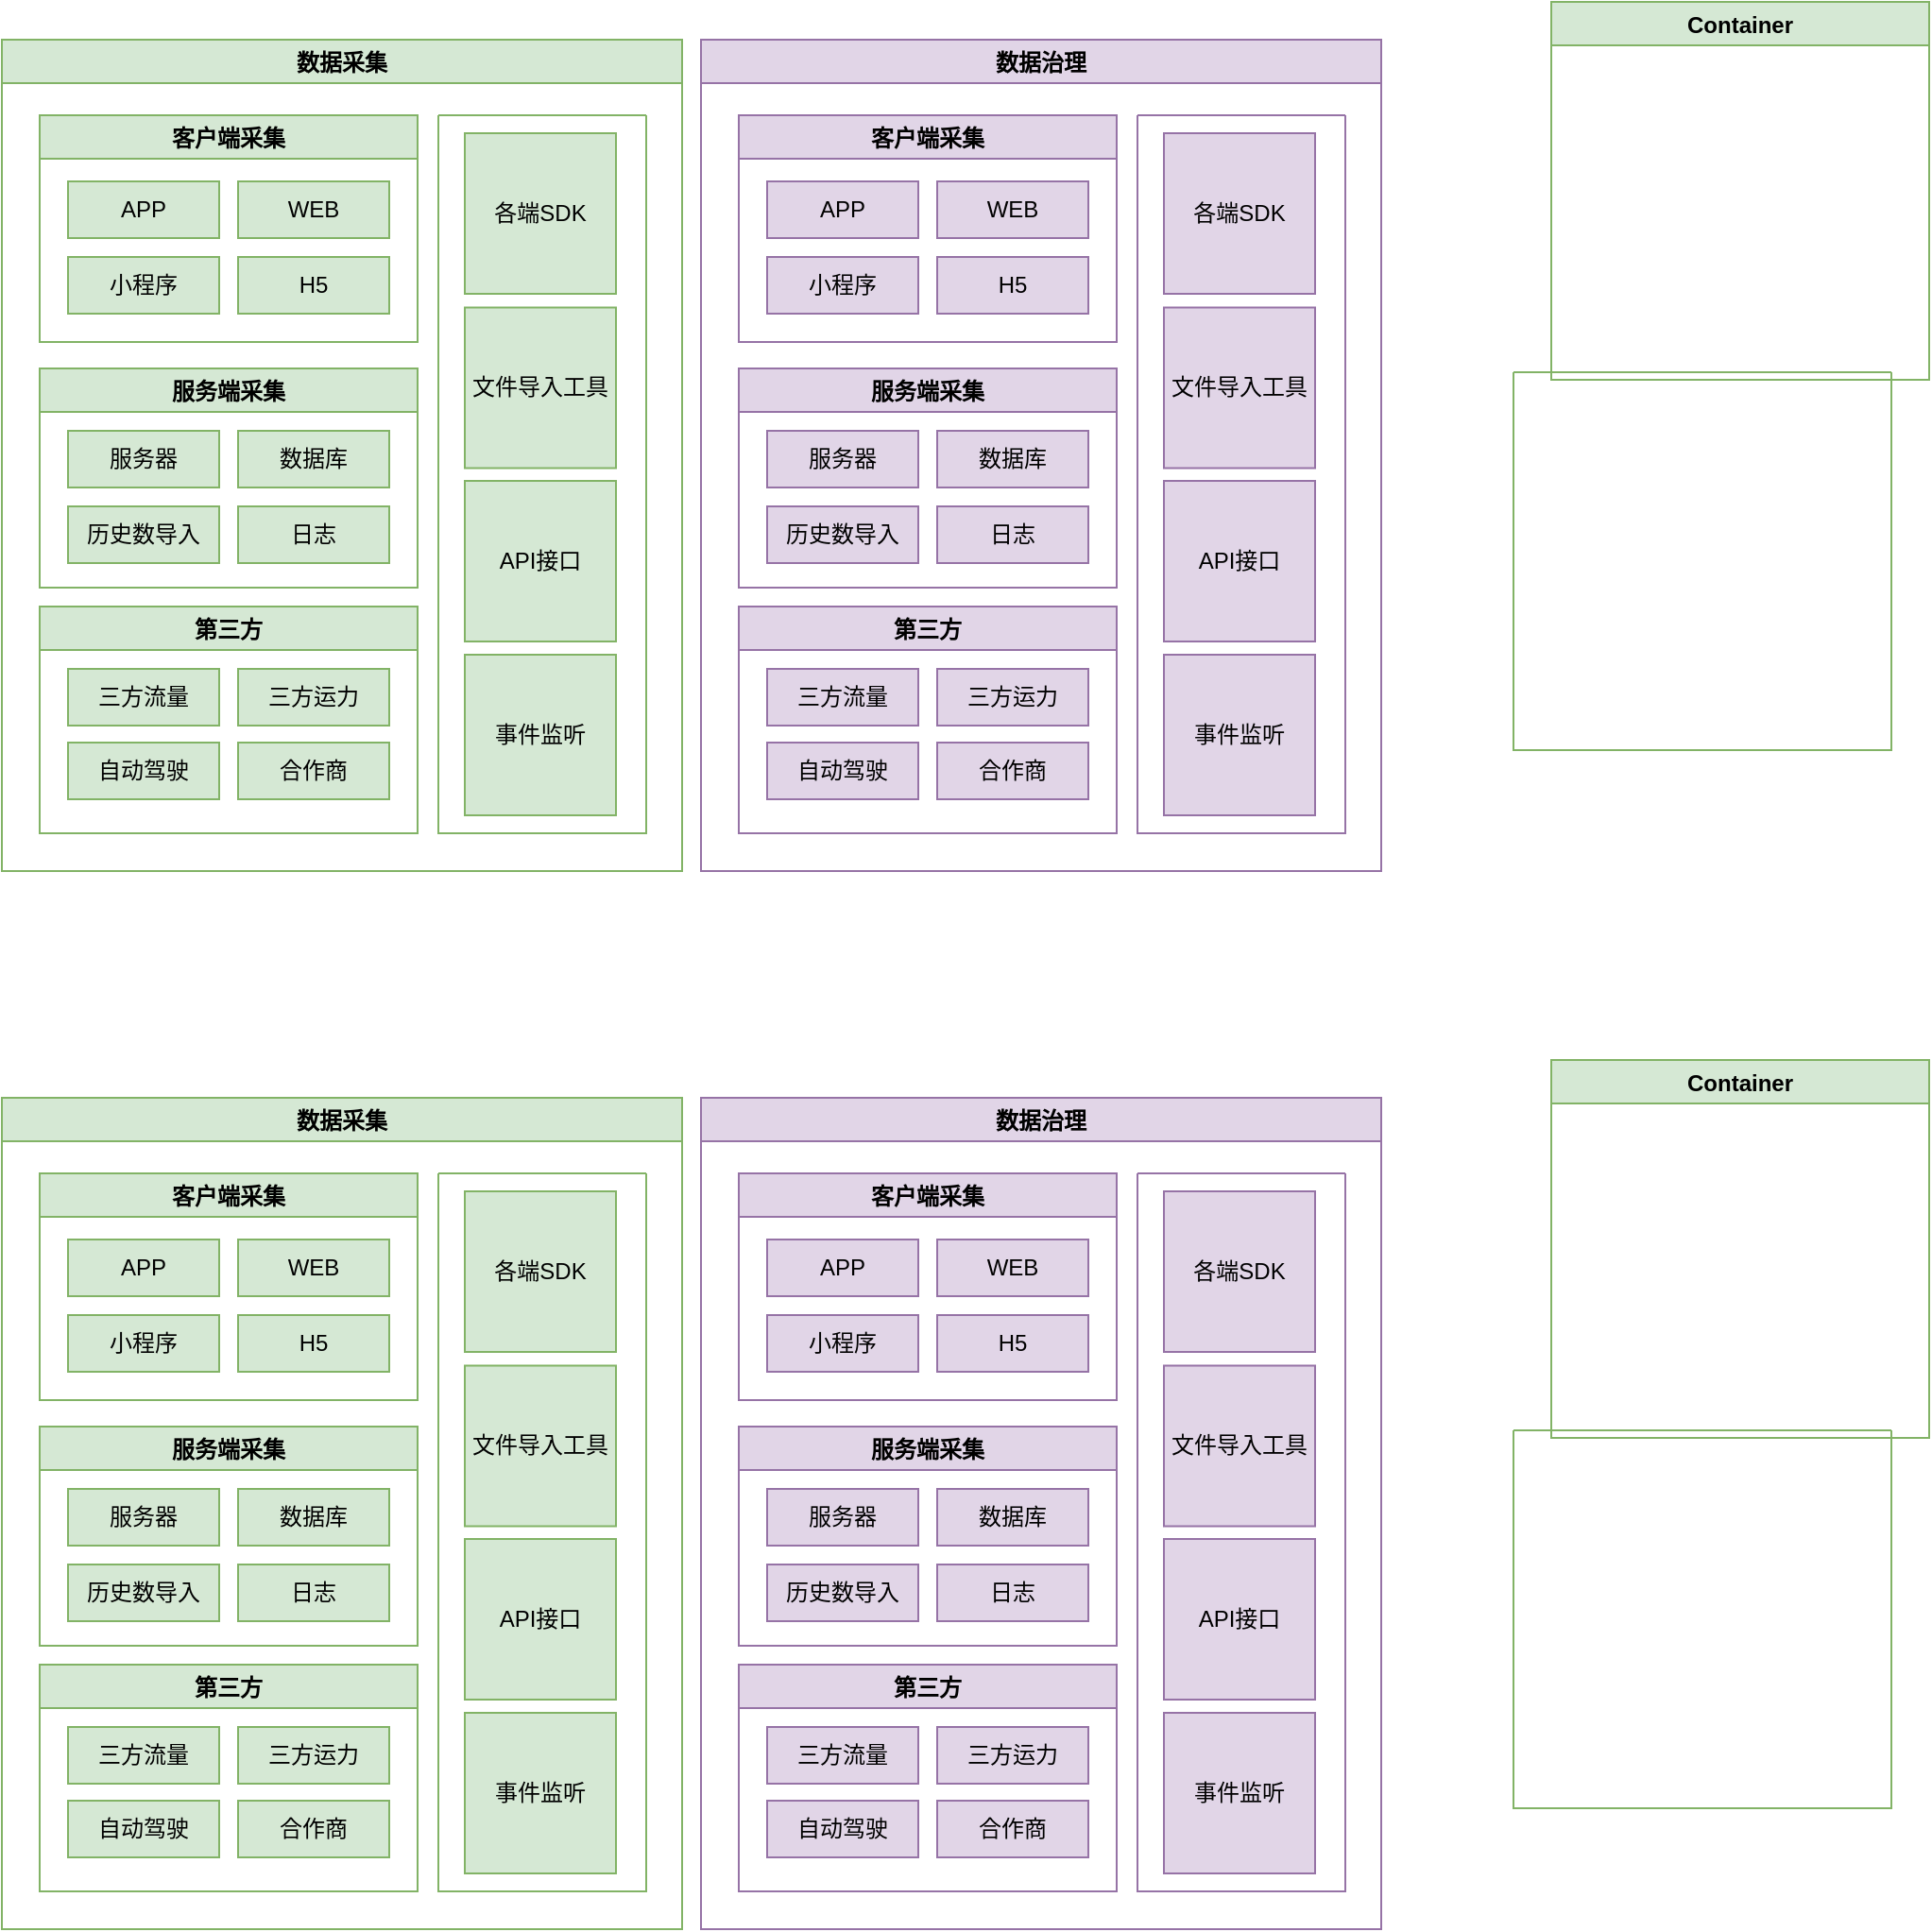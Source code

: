 <mxfile version="16.5.5" type="github">
  <diagram id="2FhJtWNU6gP4KDNCAQau" name="第 1 页">
    <mxGraphModel dx="933" dy="509" grid="1" gridSize="10" guides="1" tooltips="1" connect="1" arrows="1" fold="1" page="1" pageScale="1" pageWidth="827" pageHeight="1169" math="0" shadow="0">
      <root>
        <mxCell id="0" />
        <mxCell id="1" parent="0" />
        <mxCell id="nq0PIy94TqLlmC9i2obP-1" value="数据采集" style="swimlane;fillColor=#d5e8d4;strokeColor=#82b366;" vertex="1" parent="1">
          <mxGeometry x="80" y="80" width="360" height="440" as="geometry" />
        </mxCell>
        <mxCell id="nq0PIy94TqLlmC9i2obP-2" value="客户端采集" style="swimlane;fillColor=#d5e8d4;strokeColor=#82b366;" vertex="1" parent="nq0PIy94TqLlmC9i2obP-1">
          <mxGeometry x="20" y="40" width="200" height="120" as="geometry" />
        </mxCell>
        <mxCell id="nq0PIy94TqLlmC9i2obP-18" value="APP" style="rounded=0;whiteSpace=wrap;html=1;fillColor=#d5e8d4;strokeColor=#82b366;" vertex="1" parent="nq0PIy94TqLlmC9i2obP-2">
          <mxGeometry x="15" y="35" width="80" height="30" as="geometry" />
        </mxCell>
        <mxCell id="nq0PIy94TqLlmC9i2obP-17" value="WEB" style="rounded=0;whiteSpace=wrap;html=1;fillColor=#d5e8d4;strokeColor=#82b366;" vertex="1" parent="nq0PIy94TqLlmC9i2obP-2">
          <mxGeometry x="105" y="35" width="80" height="30" as="geometry" />
        </mxCell>
        <mxCell id="nq0PIy94TqLlmC9i2obP-19" value="H5" style="rounded=0;whiteSpace=wrap;html=1;fillColor=#d5e8d4;strokeColor=#82b366;" vertex="1" parent="nq0PIy94TqLlmC9i2obP-2">
          <mxGeometry x="105" y="75" width="80" height="30" as="geometry" />
        </mxCell>
        <mxCell id="nq0PIy94TqLlmC9i2obP-20" value="小程序" style="rounded=0;whiteSpace=wrap;html=1;fillColor=#d5e8d4;strokeColor=#82b366;" vertex="1" parent="nq0PIy94TqLlmC9i2obP-2">
          <mxGeometry x="15" y="75" width="80" height="30" as="geometry" />
        </mxCell>
        <mxCell id="nq0PIy94TqLlmC9i2obP-3" value="服务端采集" style="swimlane;fillColor=#d5e8d4;strokeColor=#82b366;" vertex="1" parent="nq0PIy94TqLlmC9i2obP-1">
          <mxGeometry x="20" y="174" width="200" height="116" as="geometry" />
        </mxCell>
        <mxCell id="nq0PIy94TqLlmC9i2obP-14" value="历史数导入" style="rounded=0;whiteSpace=wrap;html=1;fillColor=#d5e8d4;strokeColor=#82b366;" vertex="1" parent="nq0PIy94TqLlmC9i2obP-3">
          <mxGeometry x="15" y="73" width="80" height="30" as="geometry" />
        </mxCell>
        <mxCell id="nq0PIy94TqLlmC9i2obP-15" value="数据库" style="rounded=0;whiteSpace=wrap;html=1;fillColor=#d5e8d4;strokeColor=#82b366;" vertex="1" parent="nq0PIy94TqLlmC9i2obP-3">
          <mxGeometry x="105" y="33" width="80" height="30" as="geometry" />
        </mxCell>
        <mxCell id="nq0PIy94TqLlmC9i2obP-21" value="日志" style="rounded=0;whiteSpace=wrap;html=1;fillColor=#d5e8d4;strokeColor=#82b366;" vertex="1" parent="nq0PIy94TqLlmC9i2obP-3">
          <mxGeometry x="105" y="73" width="80" height="30" as="geometry" />
        </mxCell>
        <mxCell id="nq0PIy94TqLlmC9i2obP-30" value="服务器" style="rounded=0;whiteSpace=wrap;html=1;fillColor=#d5e8d4;strokeColor=#82b366;" vertex="1" parent="nq0PIy94TqLlmC9i2obP-3">
          <mxGeometry x="15" y="33" width="80" height="30" as="geometry" />
        </mxCell>
        <mxCell id="nq0PIy94TqLlmC9i2obP-22" value="第三方" style="swimlane;fillColor=#d5e8d4;strokeColor=#82b366;" vertex="1" parent="nq0PIy94TqLlmC9i2obP-1">
          <mxGeometry x="20" y="300" width="200" height="120" as="geometry" />
        </mxCell>
        <mxCell id="nq0PIy94TqLlmC9i2obP-28" value="&lt;span style=&quot;font-family: &amp;#34;helvetica&amp;#34;&quot;&gt;自动驾驶&lt;/span&gt;" style="rounded=0;whiteSpace=wrap;html=1;fillColor=#d5e8d4;strokeColor=#82b366;" vertex="1" parent="nq0PIy94TqLlmC9i2obP-22">
          <mxGeometry x="15" y="72" width="80" height="30" as="geometry" />
        </mxCell>
        <mxCell id="nq0PIy94TqLlmC9i2obP-29" value="&lt;font face=&quot;helvetica&quot;&gt;合作商&lt;/font&gt;" style="rounded=0;whiteSpace=wrap;html=1;fillColor=#d5e8d4;strokeColor=#82b366;" vertex="1" parent="nq0PIy94TqLlmC9i2obP-22">
          <mxGeometry x="105" y="72" width="80" height="30" as="geometry" />
        </mxCell>
        <mxCell id="nq0PIy94TqLlmC9i2obP-31" value="&lt;font face=&quot;helvetica&quot;&gt;三方运力&lt;/font&gt;" style="rounded=0;whiteSpace=wrap;html=1;fillColor=#d5e8d4;strokeColor=#82b366;" vertex="1" parent="nq0PIy94TqLlmC9i2obP-22">
          <mxGeometry x="105" y="33" width="80" height="30" as="geometry" />
        </mxCell>
        <mxCell id="nq0PIy94TqLlmC9i2obP-32" value="&lt;span style=&quot;font-family: &amp;#34;helvetica&amp;#34;&quot;&gt;三方流量&lt;/span&gt;" style="rounded=0;whiteSpace=wrap;html=1;fillColor=#d5e8d4;strokeColor=#82b366;" vertex="1" parent="nq0PIy94TqLlmC9i2obP-22">
          <mxGeometry x="15" y="33" width="80" height="30" as="geometry" />
        </mxCell>
        <mxCell id="nq0PIy94TqLlmC9i2obP-38" value="" style="swimlane;startSize=0;fillColor=#d5e8d4;strokeColor=#82b366;" vertex="1" parent="nq0PIy94TqLlmC9i2obP-1">
          <mxGeometry x="231" y="40" width="110" height="380" as="geometry" />
        </mxCell>
        <mxCell id="nq0PIy94TqLlmC9i2obP-39" value="各端SDK" style="rounded=0;whiteSpace=wrap;html=1;fillColor=#d5e8d4;strokeColor=#82b366;" vertex="1" parent="nq0PIy94TqLlmC9i2obP-38">
          <mxGeometry x="14" y="9.5" width="80" height="85" as="geometry" />
        </mxCell>
        <mxCell id="nq0PIy94TqLlmC9i2obP-40" value="文件导入工具" style="rounded=0;whiteSpace=wrap;html=1;fillColor=#d5e8d4;strokeColor=#82b366;" vertex="1" parent="nq0PIy94TqLlmC9i2obP-38">
          <mxGeometry x="14" y="101.75" width="80" height="85" as="geometry" />
        </mxCell>
        <mxCell id="nq0PIy94TqLlmC9i2obP-41" value="API接口" style="rounded=0;whiteSpace=wrap;html=1;fillColor=#d5e8d4;strokeColor=#82b366;" vertex="1" parent="nq0PIy94TqLlmC9i2obP-38">
          <mxGeometry x="14" y="193.5" width="80" height="85" as="geometry" />
        </mxCell>
        <mxCell id="nq0PIy94TqLlmC9i2obP-42" value="事件监听" style="rounded=0;whiteSpace=wrap;html=1;fillColor=#d5e8d4;strokeColor=#82b366;" vertex="1" parent="nq0PIy94TqLlmC9i2obP-38">
          <mxGeometry x="14" y="285.5" width="80" height="85" as="geometry" />
        </mxCell>
        <mxCell id="nq0PIy94TqLlmC9i2obP-43" value="数据治理" style="swimlane;fillColor=#e1d5e7;strokeColor=#9673a6;" vertex="1" parent="1">
          <mxGeometry x="450" y="80" width="360" height="440" as="geometry" />
        </mxCell>
        <mxCell id="nq0PIy94TqLlmC9i2obP-44" value="客户端采集" style="swimlane;fillColor=#e1d5e7;strokeColor=#9673a6;" vertex="1" parent="nq0PIy94TqLlmC9i2obP-43">
          <mxGeometry x="20" y="40" width="200" height="120" as="geometry" />
        </mxCell>
        <mxCell id="nq0PIy94TqLlmC9i2obP-45" value="APP" style="rounded=0;whiteSpace=wrap;html=1;fillColor=#e1d5e7;strokeColor=#9673a6;" vertex="1" parent="nq0PIy94TqLlmC9i2obP-44">
          <mxGeometry x="15" y="35" width="80" height="30" as="geometry" />
        </mxCell>
        <mxCell id="nq0PIy94TqLlmC9i2obP-46" value="WEB" style="rounded=0;whiteSpace=wrap;html=1;fillColor=#e1d5e7;strokeColor=#9673a6;" vertex="1" parent="nq0PIy94TqLlmC9i2obP-44">
          <mxGeometry x="105" y="35" width="80" height="30" as="geometry" />
        </mxCell>
        <mxCell id="nq0PIy94TqLlmC9i2obP-47" value="H5" style="rounded=0;whiteSpace=wrap;html=1;fillColor=#e1d5e7;strokeColor=#9673a6;" vertex="1" parent="nq0PIy94TqLlmC9i2obP-44">
          <mxGeometry x="105" y="75" width="80" height="30" as="geometry" />
        </mxCell>
        <mxCell id="nq0PIy94TqLlmC9i2obP-48" value="小程序" style="rounded=0;whiteSpace=wrap;html=1;fillColor=#e1d5e7;strokeColor=#9673a6;" vertex="1" parent="nq0PIy94TqLlmC9i2obP-44">
          <mxGeometry x="15" y="75" width="80" height="30" as="geometry" />
        </mxCell>
        <mxCell id="nq0PIy94TqLlmC9i2obP-49" value="服务端采集" style="swimlane;fillColor=#e1d5e7;strokeColor=#9673a6;" vertex="1" parent="nq0PIy94TqLlmC9i2obP-43">
          <mxGeometry x="20" y="174" width="200" height="116" as="geometry" />
        </mxCell>
        <mxCell id="nq0PIy94TqLlmC9i2obP-50" value="历史数导入" style="rounded=0;whiteSpace=wrap;html=1;fillColor=#e1d5e7;strokeColor=#9673a6;" vertex="1" parent="nq0PIy94TqLlmC9i2obP-49">
          <mxGeometry x="15" y="73" width="80" height="30" as="geometry" />
        </mxCell>
        <mxCell id="nq0PIy94TqLlmC9i2obP-51" value="数据库" style="rounded=0;whiteSpace=wrap;html=1;fillColor=#e1d5e7;strokeColor=#9673a6;" vertex="1" parent="nq0PIy94TqLlmC9i2obP-49">
          <mxGeometry x="105" y="33" width="80" height="30" as="geometry" />
        </mxCell>
        <mxCell id="nq0PIy94TqLlmC9i2obP-52" value="日志" style="rounded=0;whiteSpace=wrap;html=1;fillColor=#e1d5e7;strokeColor=#9673a6;" vertex="1" parent="nq0PIy94TqLlmC9i2obP-49">
          <mxGeometry x="105" y="73" width="80" height="30" as="geometry" />
        </mxCell>
        <mxCell id="nq0PIy94TqLlmC9i2obP-53" value="服务器" style="rounded=0;whiteSpace=wrap;html=1;fillColor=#e1d5e7;strokeColor=#9673a6;" vertex="1" parent="nq0PIy94TqLlmC9i2obP-49">
          <mxGeometry x="15" y="33" width="80" height="30" as="geometry" />
        </mxCell>
        <mxCell id="nq0PIy94TqLlmC9i2obP-54" value="第三方" style="swimlane;fillColor=#e1d5e7;strokeColor=#9673a6;" vertex="1" parent="nq0PIy94TqLlmC9i2obP-43">
          <mxGeometry x="20" y="300" width="200" height="120" as="geometry" />
        </mxCell>
        <mxCell id="nq0PIy94TqLlmC9i2obP-55" value="&lt;span style=&quot;font-family: &amp;#34;helvetica&amp;#34;&quot;&gt;自动驾驶&lt;/span&gt;" style="rounded=0;whiteSpace=wrap;html=1;fillColor=#e1d5e7;strokeColor=#9673a6;" vertex="1" parent="nq0PIy94TqLlmC9i2obP-54">
          <mxGeometry x="15" y="72" width="80" height="30" as="geometry" />
        </mxCell>
        <mxCell id="nq0PIy94TqLlmC9i2obP-56" value="&lt;font face=&quot;helvetica&quot;&gt;合作商&lt;/font&gt;" style="rounded=0;whiteSpace=wrap;html=1;fillColor=#e1d5e7;strokeColor=#9673a6;" vertex="1" parent="nq0PIy94TqLlmC9i2obP-54">
          <mxGeometry x="105" y="72" width="80" height="30" as="geometry" />
        </mxCell>
        <mxCell id="nq0PIy94TqLlmC9i2obP-57" value="&lt;font face=&quot;helvetica&quot;&gt;三方运力&lt;/font&gt;" style="rounded=0;whiteSpace=wrap;html=1;fillColor=#e1d5e7;strokeColor=#9673a6;" vertex="1" parent="nq0PIy94TqLlmC9i2obP-54">
          <mxGeometry x="105" y="33" width="80" height="30" as="geometry" />
        </mxCell>
        <mxCell id="nq0PIy94TqLlmC9i2obP-58" value="&lt;span style=&quot;font-family: &amp;#34;helvetica&amp;#34;&quot;&gt;三方流量&lt;/span&gt;" style="rounded=0;whiteSpace=wrap;html=1;fillColor=#e1d5e7;strokeColor=#9673a6;" vertex="1" parent="nq0PIy94TqLlmC9i2obP-54">
          <mxGeometry x="15" y="33" width="80" height="30" as="geometry" />
        </mxCell>
        <mxCell id="nq0PIy94TqLlmC9i2obP-59" value="" style="swimlane;startSize=0;fillColor=#e1d5e7;strokeColor=#9673a6;" vertex="1" parent="nq0PIy94TqLlmC9i2obP-43">
          <mxGeometry x="231" y="40" width="110" height="380" as="geometry" />
        </mxCell>
        <mxCell id="nq0PIy94TqLlmC9i2obP-60" value="各端SDK" style="rounded=0;whiteSpace=wrap;html=1;fillColor=#e1d5e7;strokeColor=#9673a6;" vertex="1" parent="nq0PIy94TqLlmC9i2obP-59">
          <mxGeometry x="14" y="9.5" width="80" height="85" as="geometry" />
        </mxCell>
        <mxCell id="nq0PIy94TqLlmC9i2obP-61" value="文件导入工具" style="rounded=0;whiteSpace=wrap;html=1;fillColor=#e1d5e7;strokeColor=#9673a6;" vertex="1" parent="nq0PIy94TqLlmC9i2obP-59">
          <mxGeometry x="14" y="101.75" width="80" height="85" as="geometry" />
        </mxCell>
        <mxCell id="nq0PIy94TqLlmC9i2obP-62" value="API接口" style="rounded=0;whiteSpace=wrap;html=1;fillColor=#e1d5e7;strokeColor=#9673a6;" vertex="1" parent="nq0PIy94TqLlmC9i2obP-59">
          <mxGeometry x="14" y="193.5" width="80" height="85" as="geometry" />
        </mxCell>
        <mxCell id="nq0PIy94TqLlmC9i2obP-63" value="事件监听" style="rounded=0;whiteSpace=wrap;html=1;fillColor=#e1d5e7;strokeColor=#9673a6;" vertex="1" parent="nq0PIy94TqLlmC9i2obP-59">
          <mxGeometry x="14" y="285.5" width="80" height="85" as="geometry" />
        </mxCell>
        <mxCell id="nq0PIy94TqLlmC9i2obP-64" value="" style="swimlane;startSize=0;fillColor=#d5e8d4;strokeColor=#82b366;" vertex="1" parent="1">
          <mxGeometry x="880" y="256" width="200" height="200" as="geometry" />
        </mxCell>
        <mxCell id="nq0PIy94TqLlmC9i2obP-66" value="Container" style="swimlane;fillColor=#d5e8d4;strokeColor=#82b366;" vertex="1" parent="1">
          <mxGeometry x="900" y="60" width="200" height="200" as="geometry" />
        </mxCell>
        <mxCell id="nq0PIy94TqLlmC9i2obP-67" value="数据采集" style="swimlane;fillColor=#d5e8d4;strokeColor=#82b366;" vertex="1" parent="1">
          <mxGeometry x="80" y="640" width="360" height="440" as="geometry" />
        </mxCell>
        <mxCell id="nq0PIy94TqLlmC9i2obP-68" value="客户端采集" style="swimlane;fillColor=#d5e8d4;strokeColor=#82b366;" vertex="1" parent="nq0PIy94TqLlmC9i2obP-67">
          <mxGeometry x="20" y="40" width="200" height="120" as="geometry" />
        </mxCell>
        <mxCell id="nq0PIy94TqLlmC9i2obP-69" value="APP" style="rounded=0;whiteSpace=wrap;html=1;fillColor=#d5e8d4;strokeColor=#82b366;" vertex="1" parent="nq0PIy94TqLlmC9i2obP-68">
          <mxGeometry x="15" y="35" width="80" height="30" as="geometry" />
        </mxCell>
        <mxCell id="nq0PIy94TqLlmC9i2obP-70" value="WEB" style="rounded=0;whiteSpace=wrap;html=1;fillColor=#d5e8d4;strokeColor=#82b366;" vertex="1" parent="nq0PIy94TqLlmC9i2obP-68">
          <mxGeometry x="105" y="35" width="80" height="30" as="geometry" />
        </mxCell>
        <mxCell id="nq0PIy94TqLlmC9i2obP-71" value="H5" style="rounded=0;whiteSpace=wrap;html=1;fillColor=#d5e8d4;strokeColor=#82b366;" vertex="1" parent="nq0PIy94TqLlmC9i2obP-68">
          <mxGeometry x="105" y="75" width="80" height="30" as="geometry" />
        </mxCell>
        <mxCell id="nq0PIy94TqLlmC9i2obP-72" value="小程序" style="rounded=0;whiteSpace=wrap;html=1;fillColor=#d5e8d4;strokeColor=#82b366;" vertex="1" parent="nq0PIy94TqLlmC9i2obP-68">
          <mxGeometry x="15" y="75" width="80" height="30" as="geometry" />
        </mxCell>
        <mxCell id="nq0PIy94TqLlmC9i2obP-73" value="服务端采集" style="swimlane;fillColor=#d5e8d4;strokeColor=#82b366;" vertex="1" parent="nq0PIy94TqLlmC9i2obP-67">
          <mxGeometry x="20" y="174" width="200" height="116" as="geometry" />
        </mxCell>
        <mxCell id="nq0PIy94TqLlmC9i2obP-74" value="历史数导入" style="rounded=0;whiteSpace=wrap;html=1;fillColor=#d5e8d4;strokeColor=#82b366;" vertex="1" parent="nq0PIy94TqLlmC9i2obP-73">
          <mxGeometry x="15" y="73" width="80" height="30" as="geometry" />
        </mxCell>
        <mxCell id="nq0PIy94TqLlmC9i2obP-75" value="数据库" style="rounded=0;whiteSpace=wrap;html=1;fillColor=#d5e8d4;strokeColor=#82b366;" vertex="1" parent="nq0PIy94TqLlmC9i2obP-73">
          <mxGeometry x="105" y="33" width="80" height="30" as="geometry" />
        </mxCell>
        <mxCell id="nq0PIy94TqLlmC9i2obP-76" value="日志" style="rounded=0;whiteSpace=wrap;html=1;fillColor=#d5e8d4;strokeColor=#82b366;" vertex="1" parent="nq0PIy94TqLlmC9i2obP-73">
          <mxGeometry x="105" y="73" width="80" height="30" as="geometry" />
        </mxCell>
        <mxCell id="nq0PIy94TqLlmC9i2obP-77" value="服务器" style="rounded=0;whiteSpace=wrap;html=1;fillColor=#d5e8d4;strokeColor=#82b366;" vertex="1" parent="nq0PIy94TqLlmC9i2obP-73">
          <mxGeometry x="15" y="33" width="80" height="30" as="geometry" />
        </mxCell>
        <mxCell id="nq0PIy94TqLlmC9i2obP-78" value="第三方" style="swimlane;fillColor=#d5e8d4;strokeColor=#82b366;" vertex="1" parent="nq0PIy94TqLlmC9i2obP-67">
          <mxGeometry x="20" y="300" width="200" height="120" as="geometry" />
        </mxCell>
        <mxCell id="nq0PIy94TqLlmC9i2obP-79" value="&lt;span style=&quot;font-family: &amp;#34;helvetica&amp;#34;&quot;&gt;自动驾驶&lt;/span&gt;" style="rounded=0;whiteSpace=wrap;html=1;fillColor=#d5e8d4;strokeColor=#82b366;" vertex="1" parent="nq0PIy94TqLlmC9i2obP-78">
          <mxGeometry x="15" y="72" width="80" height="30" as="geometry" />
        </mxCell>
        <mxCell id="nq0PIy94TqLlmC9i2obP-80" value="&lt;font face=&quot;helvetica&quot;&gt;合作商&lt;/font&gt;" style="rounded=0;whiteSpace=wrap;html=1;fillColor=#d5e8d4;strokeColor=#82b366;" vertex="1" parent="nq0PIy94TqLlmC9i2obP-78">
          <mxGeometry x="105" y="72" width="80" height="30" as="geometry" />
        </mxCell>
        <mxCell id="nq0PIy94TqLlmC9i2obP-81" value="&lt;font face=&quot;helvetica&quot;&gt;三方运力&lt;/font&gt;" style="rounded=0;whiteSpace=wrap;html=1;fillColor=#d5e8d4;strokeColor=#82b366;" vertex="1" parent="nq0PIy94TqLlmC9i2obP-78">
          <mxGeometry x="105" y="33" width="80" height="30" as="geometry" />
        </mxCell>
        <mxCell id="nq0PIy94TqLlmC9i2obP-82" value="&lt;span style=&quot;font-family: &amp;#34;helvetica&amp;#34;&quot;&gt;三方流量&lt;/span&gt;" style="rounded=0;whiteSpace=wrap;html=1;fillColor=#d5e8d4;strokeColor=#82b366;" vertex="1" parent="nq0PIy94TqLlmC9i2obP-78">
          <mxGeometry x="15" y="33" width="80" height="30" as="geometry" />
        </mxCell>
        <mxCell id="nq0PIy94TqLlmC9i2obP-83" value="" style="swimlane;startSize=0;fillColor=#d5e8d4;strokeColor=#82b366;" vertex="1" parent="nq0PIy94TqLlmC9i2obP-67">
          <mxGeometry x="231" y="40" width="110" height="380" as="geometry" />
        </mxCell>
        <mxCell id="nq0PIy94TqLlmC9i2obP-84" value="各端SDK" style="rounded=0;whiteSpace=wrap;html=1;fillColor=#d5e8d4;strokeColor=#82b366;" vertex="1" parent="nq0PIy94TqLlmC9i2obP-83">
          <mxGeometry x="14" y="9.5" width="80" height="85" as="geometry" />
        </mxCell>
        <mxCell id="nq0PIy94TqLlmC9i2obP-85" value="文件导入工具" style="rounded=0;whiteSpace=wrap;html=1;fillColor=#d5e8d4;strokeColor=#82b366;" vertex="1" parent="nq0PIy94TqLlmC9i2obP-83">
          <mxGeometry x="14" y="101.75" width="80" height="85" as="geometry" />
        </mxCell>
        <mxCell id="nq0PIy94TqLlmC9i2obP-86" value="API接口" style="rounded=0;whiteSpace=wrap;html=1;fillColor=#d5e8d4;strokeColor=#82b366;" vertex="1" parent="nq0PIy94TqLlmC9i2obP-83">
          <mxGeometry x="14" y="193.5" width="80" height="85" as="geometry" />
        </mxCell>
        <mxCell id="nq0PIy94TqLlmC9i2obP-87" value="事件监听" style="rounded=0;whiteSpace=wrap;html=1;fillColor=#d5e8d4;strokeColor=#82b366;" vertex="1" parent="nq0PIy94TqLlmC9i2obP-83">
          <mxGeometry x="14" y="285.5" width="80" height="85" as="geometry" />
        </mxCell>
        <mxCell id="nq0PIy94TqLlmC9i2obP-88" value="数据治理" style="swimlane;fillColor=#e1d5e7;strokeColor=#9673a6;" vertex="1" parent="1">
          <mxGeometry x="450" y="640" width="360" height="440" as="geometry" />
        </mxCell>
        <mxCell id="nq0PIy94TqLlmC9i2obP-89" value="客户端采集" style="swimlane;fillColor=#e1d5e7;strokeColor=#9673a6;" vertex="1" parent="nq0PIy94TqLlmC9i2obP-88">
          <mxGeometry x="20" y="40" width="200" height="120" as="geometry" />
        </mxCell>
        <mxCell id="nq0PIy94TqLlmC9i2obP-90" value="APP" style="rounded=0;whiteSpace=wrap;html=1;fillColor=#e1d5e7;strokeColor=#9673a6;" vertex="1" parent="nq0PIy94TqLlmC9i2obP-89">
          <mxGeometry x="15" y="35" width="80" height="30" as="geometry" />
        </mxCell>
        <mxCell id="nq0PIy94TqLlmC9i2obP-91" value="WEB" style="rounded=0;whiteSpace=wrap;html=1;fillColor=#e1d5e7;strokeColor=#9673a6;" vertex="1" parent="nq0PIy94TqLlmC9i2obP-89">
          <mxGeometry x="105" y="35" width="80" height="30" as="geometry" />
        </mxCell>
        <mxCell id="nq0PIy94TqLlmC9i2obP-92" value="H5" style="rounded=0;whiteSpace=wrap;html=1;fillColor=#e1d5e7;strokeColor=#9673a6;" vertex="1" parent="nq0PIy94TqLlmC9i2obP-89">
          <mxGeometry x="105" y="75" width="80" height="30" as="geometry" />
        </mxCell>
        <mxCell id="nq0PIy94TqLlmC9i2obP-93" value="小程序" style="rounded=0;whiteSpace=wrap;html=1;fillColor=#e1d5e7;strokeColor=#9673a6;" vertex="1" parent="nq0PIy94TqLlmC9i2obP-89">
          <mxGeometry x="15" y="75" width="80" height="30" as="geometry" />
        </mxCell>
        <mxCell id="nq0PIy94TqLlmC9i2obP-94" value="服务端采集" style="swimlane;fillColor=#e1d5e7;strokeColor=#9673a6;" vertex="1" parent="nq0PIy94TqLlmC9i2obP-88">
          <mxGeometry x="20" y="174" width="200" height="116" as="geometry" />
        </mxCell>
        <mxCell id="nq0PIy94TqLlmC9i2obP-95" value="历史数导入" style="rounded=0;whiteSpace=wrap;html=1;fillColor=#e1d5e7;strokeColor=#9673a6;" vertex="1" parent="nq0PIy94TqLlmC9i2obP-94">
          <mxGeometry x="15" y="73" width="80" height="30" as="geometry" />
        </mxCell>
        <mxCell id="nq0PIy94TqLlmC9i2obP-96" value="数据库" style="rounded=0;whiteSpace=wrap;html=1;fillColor=#e1d5e7;strokeColor=#9673a6;" vertex="1" parent="nq0PIy94TqLlmC9i2obP-94">
          <mxGeometry x="105" y="33" width="80" height="30" as="geometry" />
        </mxCell>
        <mxCell id="nq0PIy94TqLlmC9i2obP-97" value="日志" style="rounded=0;whiteSpace=wrap;html=1;fillColor=#e1d5e7;strokeColor=#9673a6;" vertex="1" parent="nq0PIy94TqLlmC9i2obP-94">
          <mxGeometry x="105" y="73" width="80" height="30" as="geometry" />
        </mxCell>
        <mxCell id="nq0PIy94TqLlmC9i2obP-98" value="服务器" style="rounded=0;whiteSpace=wrap;html=1;fillColor=#e1d5e7;strokeColor=#9673a6;" vertex="1" parent="nq0PIy94TqLlmC9i2obP-94">
          <mxGeometry x="15" y="33" width="80" height="30" as="geometry" />
        </mxCell>
        <mxCell id="nq0PIy94TqLlmC9i2obP-99" value="第三方" style="swimlane;fillColor=#e1d5e7;strokeColor=#9673a6;" vertex="1" parent="nq0PIy94TqLlmC9i2obP-88">
          <mxGeometry x="20" y="300" width="200" height="120" as="geometry" />
        </mxCell>
        <mxCell id="nq0PIy94TqLlmC9i2obP-100" value="&lt;span style=&quot;font-family: &amp;#34;helvetica&amp;#34;&quot;&gt;自动驾驶&lt;/span&gt;" style="rounded=0;whiteSpace=wrap;html=1;fillColor=#e1d5e7;strokeColor=#9673a6;" vertex="1" parent="nq0PIy94TqLlmC9i2obP-99">
          <mxGeometry x="15" y="72" width="80" height="30" as="geometry" />
        </mxCell>
        <mxCell id="nq0PIy94TqLlmC9i2obP-101" value="&lt;font face=&quot;helvetica&quot;&gt;合作商&lt;/font&gt;" style="rounded=0;whiteSpace=wrap;html=1;fillColor=#e1d5e7;strokeColor=#9673a6;" vertex="1" parent="nq0PIy94TqLlmC9i2obP-99">
          <mxGeometry x="105" y="72" width="80" height="30" as="geometry" />
        </mxCell>
        <mxCell id="nq0PIy94TqLlmC9i2obP-102" value="&lt;font face=&quot;helvetica&quot;&gt;三方运力&lt;/font&gt;" style="rounded=0;whiteSpace=wrap;html=1;fillColor=#e1d5e7;strokeColor=#9673a6;" vertex="1" parent="nq0PIy94TqLlmC9i2obP-99">
          <mxGeometry x="105" y="33" width="80" height="30" as="geometry" />
        </mxCell>
        <mxCell id="nq0PIy94TqLlmC9i2obP-103" value="&lt;span style=&quot;font-family: &amp;#34;helvetica&amp;#34;&quot;&gt;三方流量&lt;/span&gt;" style="rounded=0;whiteSpace=wrap;html=1;fillColor=#e1d5e7;strokeColor=#9673a6;" vertex="1" parent="nq0PIy94TqLlmC9i2obP-99">
          <mxGeometry x="15" y="33" width="80" height="30" as="geometry" />
        </mxCell>
        <mxCell id="nq0PIy94TqLlmC9i2obP-104" value="" style="swimlane;startSize=0;fillColor=#e1d5e7;strokeColor=#9673a6;" vertex="1" parent="nq0PIy94TqLlmC9i2obP-88">
          <mxGeometry x="231" y="40" width="110" height="380" as="geometry" />
        </mxCell>
        <mxCell id="nq0PIy94TqLlmC9i2obP-105" value="各端SDK" style="rounded=0;whiteSpace=wrap;html=1;fillColor=#e1d5e7;strokeColor=#9673a6;" vertex="1" parent="nq0PIy94TqLlmC9i2obP-104">
          <mxGeometry x="14" y="9.5" width="80" height="85" as="geometry" />
        </mxCell>
        <mxCell id="nq0PIy94TqLlmC9i2obP-106" value="文件导入工具" style="rounded=0;whiteSpace=wrap;html=1;fillColor=#e1d5e7;strokeColor=#9673a6;" vertex="1" parent="nq0PIy94TqLlmC9i2obP-104">
          <mxGeometry x="14" y="101.75" width="80" height="85" as="geometry" />
        </mxCell>
        <mxCell id="nq0PIy94TqLlmC9i2obP-107" value="API接口" style="rounded=0;whiteSpace=wrap;html=1;fillColor=#e1d5e7;strokeColor=#9673a6;" vertex="1" parent="nq0PIy94TqLlmC9i2obP-104">
          <mxGeometry x="14" y="193.5" width="80" height="85" as="geometry" />
        </mxCell>
        <mxCell id="nq0PIy94TqLlmC9i2obP-108" value="事件监听" style="rounded=0;whiteSpace=wrap;html=1;fillColor=#e1d5e7;strokeColor=#9673a6;" vertex="1" parent="nq0PIy94TqLlmC9i2obP-104">
          <mxGeometry x="14" y="285.5" width="80" height="85" as="geometry" />
        </mxCell>
        <mxCell id="nq0PIy94TqLlmC9i2obP-109" value="" style="swimlane;startSize=0;fillColor=#d5e8d4;strokeColor=#82b366;" vertex="1" parent="1">
          <mxGeometry x="880" y="816" width="200" height="200" as="geometry" />
        </mxCell>
        <mxCell id="nq0PIy94TqLlmC9i2obP-110" value="Container" style="swimlane;fillColor=#d5e8d4;strokeColor=#82b366;" vertex="1" parent="1">
          <mxGeometry x="900" y="620" width="200" height="200" as="geometry" />
        </mxCell>
      </root>
    </mxGraphModel>
  </diagram>
</mxfile>
